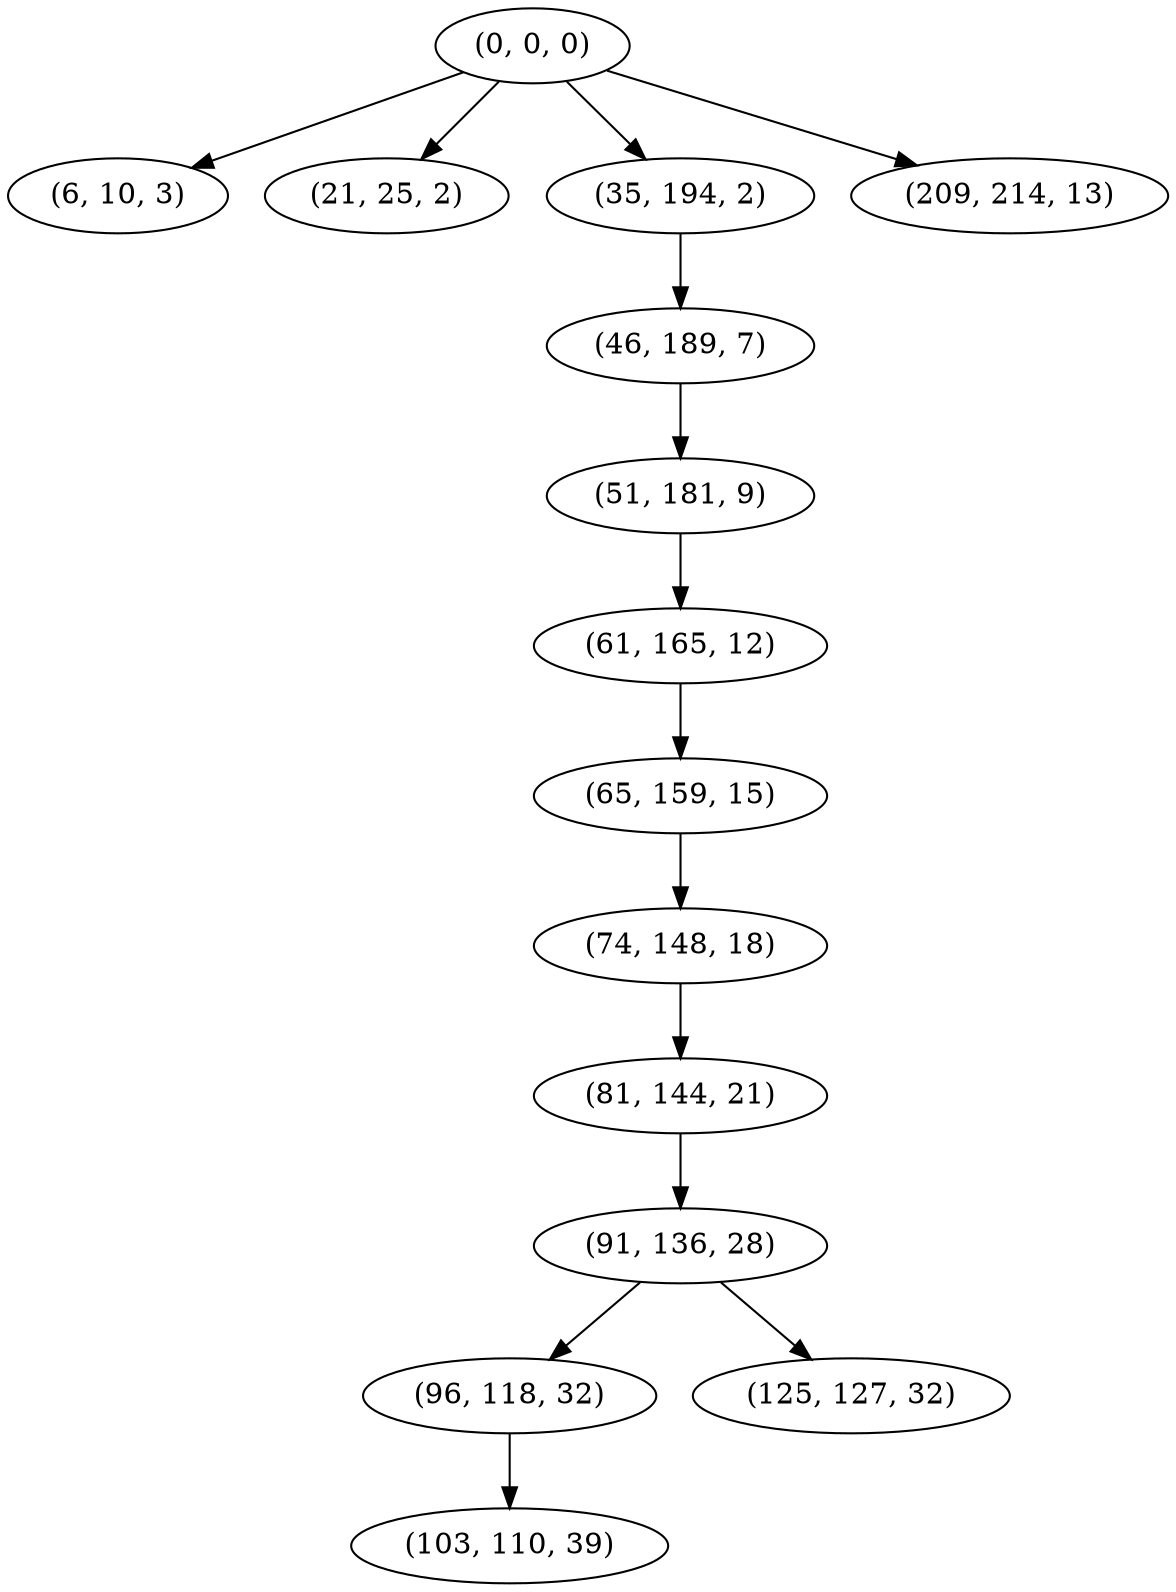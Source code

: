 digraph tree {
    "(0, 0, 0)";
    "(6, 10, 3)";
    "(21, 25, 2)";
    "(35, 194, 2)";
    "(46, 189, 7)";
    "(51, 181, 9)";
    "(61, 165, 12)";
    "(65, 159, 15)";
    "(74, 148, 18)";
    "(81, 144, 21)";
    "(91, 136, 28)";
    "(96, 118, 32)";
    "(103, 110, 39)";
    "(125, 127, 32)";
    "(209, 214, 13)";
    "(0, 0, 0)" -> "(6, 10, 3)";
    "(0, 0, 0)" -> "(21, 25, 2)";
    "(0, 0, 0)" -> "(35, 194, 2)";
    "(0, 0, 0)" -> "(209, 214, 13)";
    "(35, 194, 2)" -> "(46, 189, 7)";
    "(46, 189, 7)" -> "(51, 181, 9)";
    "(51, 181, 9)" -> "(61, 165, 12)";
    "(61, 165, 12)" -> "(65, 159, 15)";
    "(65, 159, 15)" -> "(74, 148, 18)";
    "(74, 148, 18)" -> "(81, 144, 21)";
    "(81, 144, 21)" -> "(91, 136, 28)";
    "(91, 136, 28)" -> "(96, 118, 32)";
    "(91, 136, 28)" -> "(125, 127, 32)";
    "(96, 118, 32)" -> "(103, 110, 39)";
}

